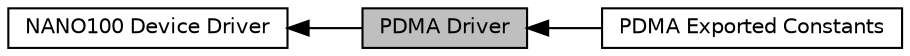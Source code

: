 digraph "PDMA Driver"
{
  edge [fontname="Helvetica",fontsize="10",labelfontname="Helvetica",labelfontsize="10"];
  node [fontname="Helvetica",fontsize="10",shape=box];
  rankdir=LR;
  Node2 [label="NANO100 Device Driver",height=0.2,width=0.4,color="black", fillcolor="white", style="filled",URL="$d5/d3c/group___n_a_n_o100___device___driver.html",tooltip=" "];
  Node1 [label="PDMA Driver",height=0.2,width=0.4,color="black", fillcolor="grey75", style="filled", fontcolor="black",tooltip=" "];
  Node3 [label="PDMA Exported Constants",height=0.2,width=0.4,color="black", fillcolor="white", style="filled",URL="$d0/d92/group___n_a_n_o100___p_d_m_a___e_x_p_o_r_t_e_d___c_o_n_s_t_a_n_t_s.html",tooltip=" "];
  Node2->Node1 [shape=plaintext, dir="back", style="solid"];
  Node1->Node3 [shape=plaintext, dir="back", style="solid"];
}
